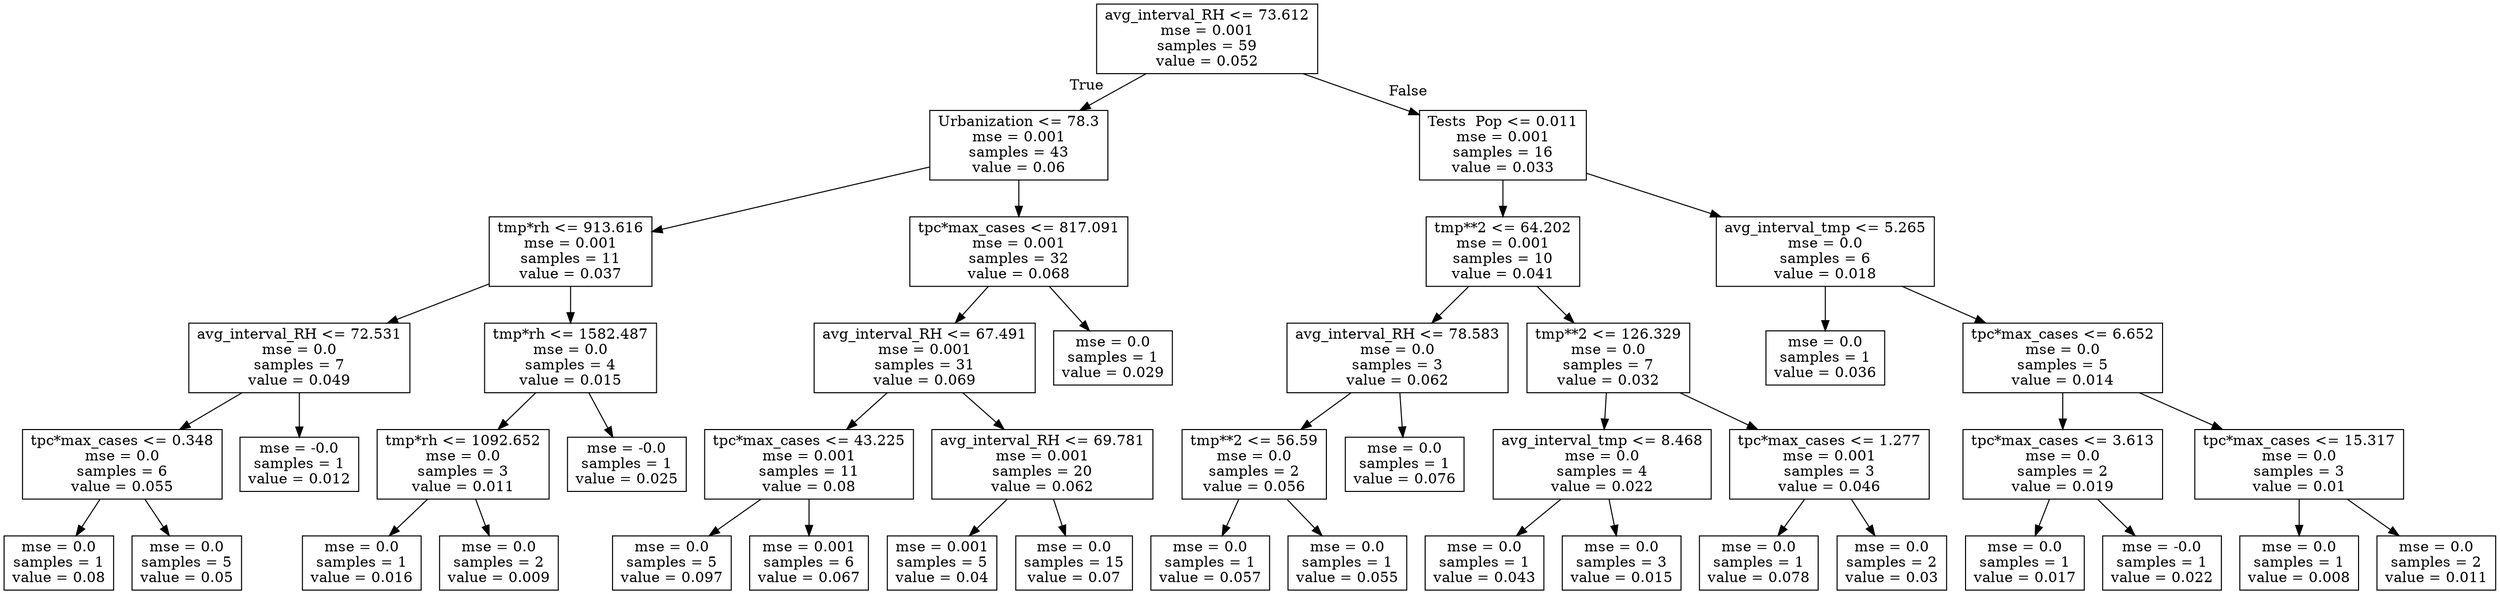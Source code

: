 digraph Tree {
node [shape=box] ;
0 [label="avg_interval_RH <= 73.612\nmse = 0.001\nsamples = 59\nvalue = 0.052"] ;
1 [label="Urbanization <= 78.3\nmse = 0.001\nsamples = 43\nvalue = 0.06"] ;
0 -> 1 [labeldistance=2.5, labelangle=45, headlabel="True"] ;
2 [label="tmp*rh <= 913.616\nmse = 0.001\nsamples = 11\nvalue = 0.037"] ;
1 -> 2 ;
3 [label="avg_interval_RH <= 72.531\nmse = 0.0\nsamples = 7\nvalue = 0.049"] ;
2 -> 3 ;
4 [label="tpc*max_cases <= 0.348\nmse = 0.0\nsamples = 6\nvalue = 0.055"] ;
3 -> 4 ;
5 [label="mse = 0.0\nsamples = 1\nvalue = 0.08"] ;
4 -> 5 ;
6 [label="mse = 0.0\nsamples = 5\nvalue = 0.05"] ;
4 -> 6 ;
7 [label="mse = -0.0\nsamples = 1\nvalue = 0.012"] ;
3 -> 7 ;
8 [label="tmp*rh <= 1582.487\nmse = 0.0\nsamples = 4\nvalue = 0.015"] ;
2 -> 8 ;
9 [label="tmp*rh <= 1092.652\nmse = 0.0\nsamples = 3\nvalue = 0.011"] ;
8 -> 9 ;
10 [label="mse = 0.0\nsamples = 1\nvalue = 0.016"] ;
9 -> 10 ;
11 [label="mse = 0.0\nsamples = 2\nvalue = 0.009"] ;
9 -> 11 ;
12 [label="mse = -0.0\nsamples = 1\nvalue = 0.025"] ;
8 -> 12 ;
13 [label="tpc*max_cases <= 817.091\nmse = 0.001\nsamples = 32\nvalue = 0.068"] ;
1 -> 13 ;
14 [label="avg_interval_RH <= 67.491\nmse = 0.001\nsamples = 31\nvalue = 0.069"] ;
13 -> 14 ;
15 [label="tpc*max_cases <= 43.225\nmse = 0.001\nsamples = 11\nvalue = 0.08"] ;
14 -> 15 ;
16 [label="mse = 0.0\nsamples = 5\nvalue = 0.097"] ;
15 -> 16 ;
17 [label="mse = 0.001\nsamples = 6\nvalue = 0.067"] ;
15 -> 17 ;
18 [label="avg_interval_RH <= 69.781\nmse = 0.001\nsamples = 20\nvalue = 0.062"] ;
14 -> 18 ;
19 [label="mse = 0.001\nsamples = 5\nvalue = 0.04"] ;
18 -> 19 ;
20 [label="mse = 0.0\nsamples = 15\nvalue = 0.07"] ;
18 -> 20 ;
21 [label="mse = 0.0\nsamples = 1\nvalue = 0.029"] ;
13 -> 21 ;
22 [label="Tests \ Pop <= 0.011\nmse = 0.001\nsamples = 16\nvalue = 0.033"] ;
0 -> 22 [labeldistance=2.5, labelangle=-45, headlabel="False"] ;
23 [label="tmp**2 <= 64.202\nmse = 0.001\nsamples = 10\nvalue = 0.041"] ;
22 -> 23 ;
24 [label="avg_interval_RH <= 78.583\nmse = 0.0\nsamples = 3\nvalue = 0.062"] ;
23 -> 24 ;
25 [label="tmp**2 <= 56.59\nmse = 0.0\nsamples = 2\nvalue = 0.056"] ;
24 -> 25 ;
26 [label="mse = 0.0\nsamples = 1\nvalue = 0.057"] ;
25 -> 26 ;
27 [label="mse = 0.0\nsamples = 1\nvalue = 0.055"] ;
25 -> 27 ;
28 [label="mse = 0.0\nsamples = 1\nvalue = 0.076"] ;
24 -> 28 ;
29 [label="tmp**2 <= 126.329\nmse = 0.0\nsamples = 7\nvalue = 0.032"] ;
23 -> 29 ;
30 [label="avg_interval_tmp <= 8.468\nmse = 0.0\nsamples = 4\nvalue = 0.022"] ;
29 -> 30 ;
31 [label="mse = 0.0\nsamples = 1\nvalue = 0.043"] ;
30 -> 31 ;
32 [label="mse = 0.0\nsamples = 3\nvalue = 0.015"] ;
30 -> 32 ;
33 [label="tpc*max_cases <= 1.277\nmse = 0.001\nsamples = 3\nvalue = 0.046"] ;
29 -> 33 ;
34 [label="mse = 0.0\nsamples = 1\nvalue = 0.078"] ;
33 -> 34 ;
35 [label="mse = 0.0\nsamples = 2\nvalue = 0.03"] ;
33 -> 35 ;
36 [label="avg_interval_tmp <= 5.265\nmse = 0.0\nsamples = 6\nvalue = 0.018"] ;
22 -> 36 ;
37 [label="mse = 0.0\nsamples = 1\nvalue = 0.036"] ;
36 -> 37 ;
38 [label="tpc*max_cases <= 6.652\nmse = 0.0\nsamples = 5\nvalue = 0.014"] ;
36 -> 38 ;
39 [label="tpc*max_cases <= 3.613\nmse = 0.0\nsamples = 2\nvalue = 0.019"] ;
38 -> 39 ;
40 [label="mse = 0.0\nsamples = 1\nvalue = 0.017"] ;
39 -> 40 ;
41 [label="mse = -0.0\nsamples = 1\nvalue = 0.022"] ;
39 -> 41 ;
42 [label="tpc*max_cases <= 15.317\nmse = 0.0\nsamples = 3\nvalue = 0.01"] ;
38 -> 42 ;
43 [label="mse = 0.0\nsamples = 1\nvalue = 0.008"] ;
42 -> 43 ;
44 [label="mse = 0.0\nsamples = 2\nvalue = 0.011"] ;
42 -> 44 ;
}